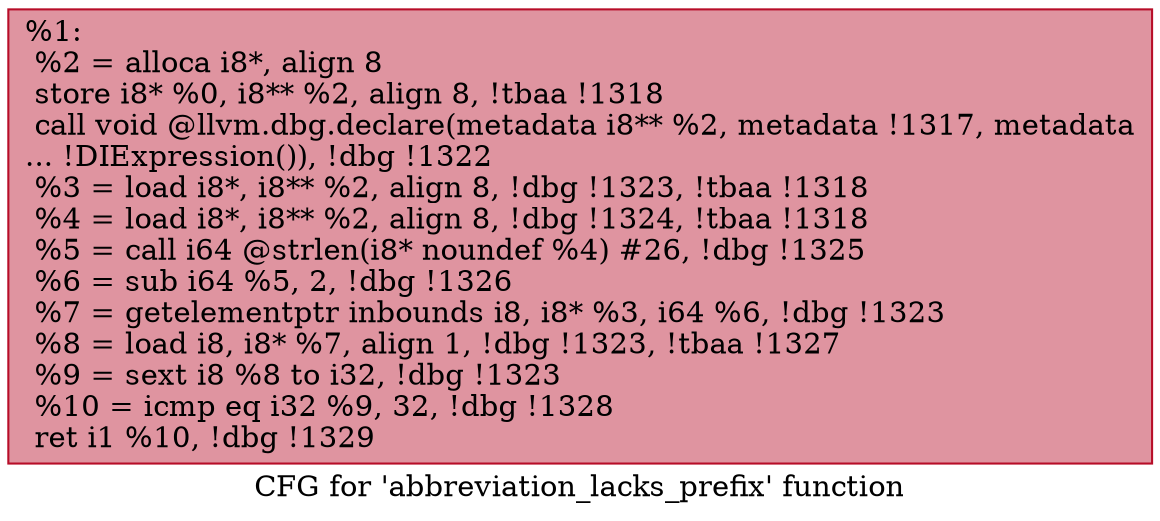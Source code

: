 digraph "CFG for 'abbreviation_lacks_prefix' function" {
	label="CFG for 'abbreviation_lacks_prefix' function";

	Node0xfa8090 [shape=record,color="#b70d28ff", style=filled, fillcolor="#b70d2870",label="{%1:\l  %2 = alloca i8*, align 8\l  store i8* %0, i8** %2, align 8, !tbaa !1318\l  call void @llvm.dbg.declare(metadata i8** %2, metadata !1317, metadata\l... !DIExpression()), !dbg !1322\l  %3 = load i8*, i8** %2, align 8, !dbg !1323, !tbaa !1318\l  %4 = load i8*, i8** %2, align 8, !dbg !1324, !tbaa !1318\l  %5 = call i64 @strlen(i8* noundef %4) #26, !dbg !1325\l  %6 = sub i64 %5, 2, !dbg !1326\l  %7 = getelementptr inbounds i8, i8* %3, i64 %6, !dbg !1323\l  %8 = load i8, i8* %7, align 1, !dbg !1323, !tbaa !1327\l  %9 = sext i8 %8 to i32, !dbg !1323\l  %10 = icmp eq i32 %9, 32, !dbg !1328\l  ret i1 %10, !dbg !1329\l}"];
}
